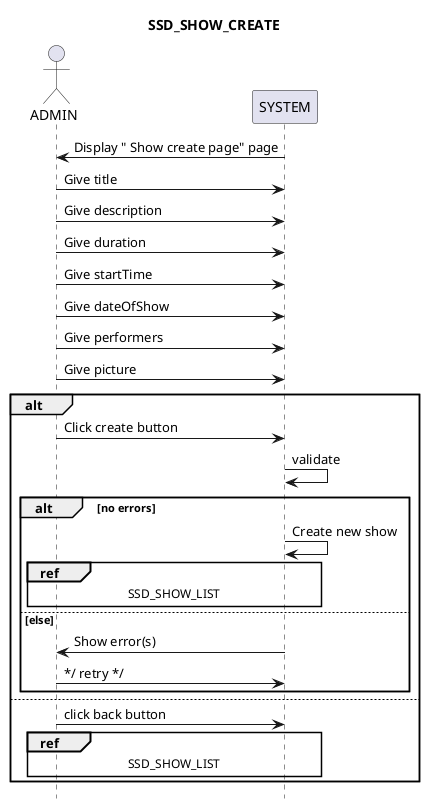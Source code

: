 @startuml SSD_SHOW_CREATE

    title SSD_SHOW_CREATE

    hide footbox
    skinparam shadowing false

    actor ADMIN as A
    participant SYSTEM as S

    S->A : Display " Show create page" page
    A->S : Give title
    A->S : Give description
    A->S : Give duration
    A->S : Give startTime
    A->S : Give dateOfShow
    A->S : Give performers
    A->S : Give picture
    alt
    A->S : Click create button
    S->S : validate

    alt no errors
        S->S : Create new show
           ref over A,S : SSD_SHOW_LIST
    else else
        S->A : Show error(s)
        A->S : */ retry */
    end 
    else 
        A -> S : click back button
           ref over A,S : SSD_SHOW_LIST
        end
        

@enduml